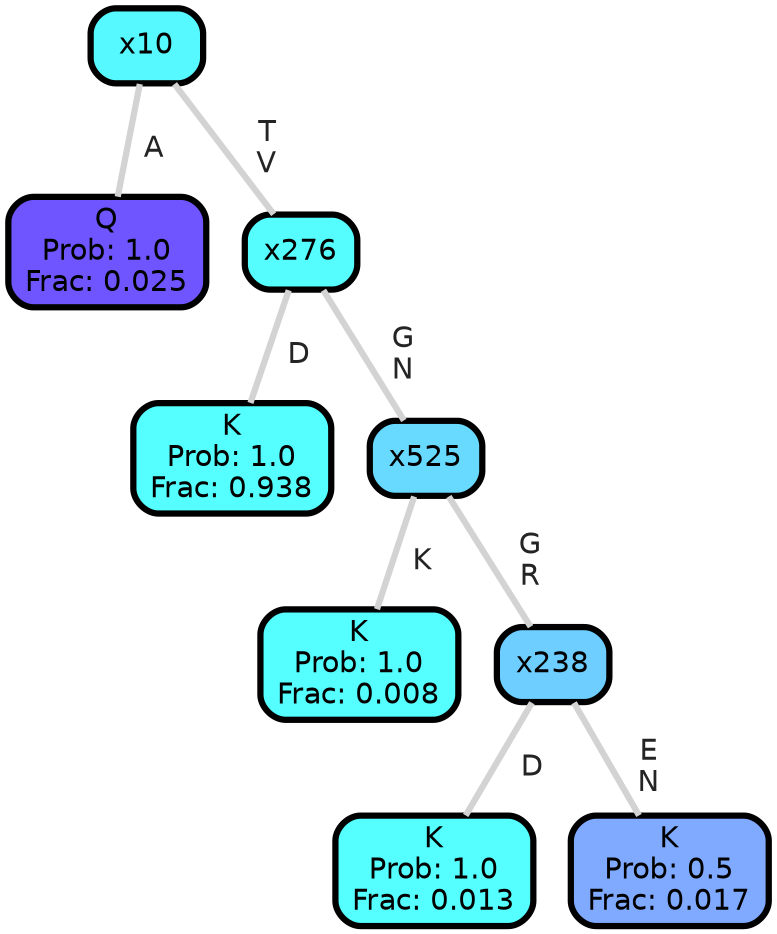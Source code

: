 graph Tree {
node [shape=box, style="filled, rounded",color="black",penwidth="3",fontcolor="black",                 fontname=helvetica] ;
graph [ranksep="0 equally", splines=straight,                 bgcolor=transparent, dpi=200] ;
edge [fontname=helvetica, fontweight=bold,fontcolor=grey14,color=lightgray] ;
0 [label="Q
Prob: 1.0
Frac: 0.025", fillcolor="#6f55ff"] ;
1 [label="x10", fillcolor="#56f9ff"] ;
2 [label="K
Prob: 1.0
Frac: 0.938", fillcolor="#55ffff"] ;
3 [label="x276", fillcolor="#55fdff"] ;
4 [label="K
Prob: 1.0
Frac: 0.008", fillcolor="#55ffff"] ;
5 [label="x525", fillcolor="#68d9ff"] ;
6 [label="K
Prob: 1.0
Frac: 0.013", fillcolor="#55ffff"] ;
7 [label="x238", fillcolor="#6dceff"] ;
8 [label="K
Prob: 0.5
Frac: 0.017", fillcolor="#80aaff"] ;
1 -- 0 [label=" A",penwidth=3] ;
1 -- 3 [label=" T\n V",penwidth=3] ;
3 -- 2 [label=" D",penwidth=3] ;
3 -- 5 [label=" G\n N",penwidth=3] ;
5 -- 4 [label=" K",penwidth=3] ;
5 -- 7 [label=" G\n R",penwidth=3] ;
7 -- 6 [label=" D",penwidth=3] ;
7 -- 8 [label=" E\n N",penwidth=3] ;
{rank = same;}}